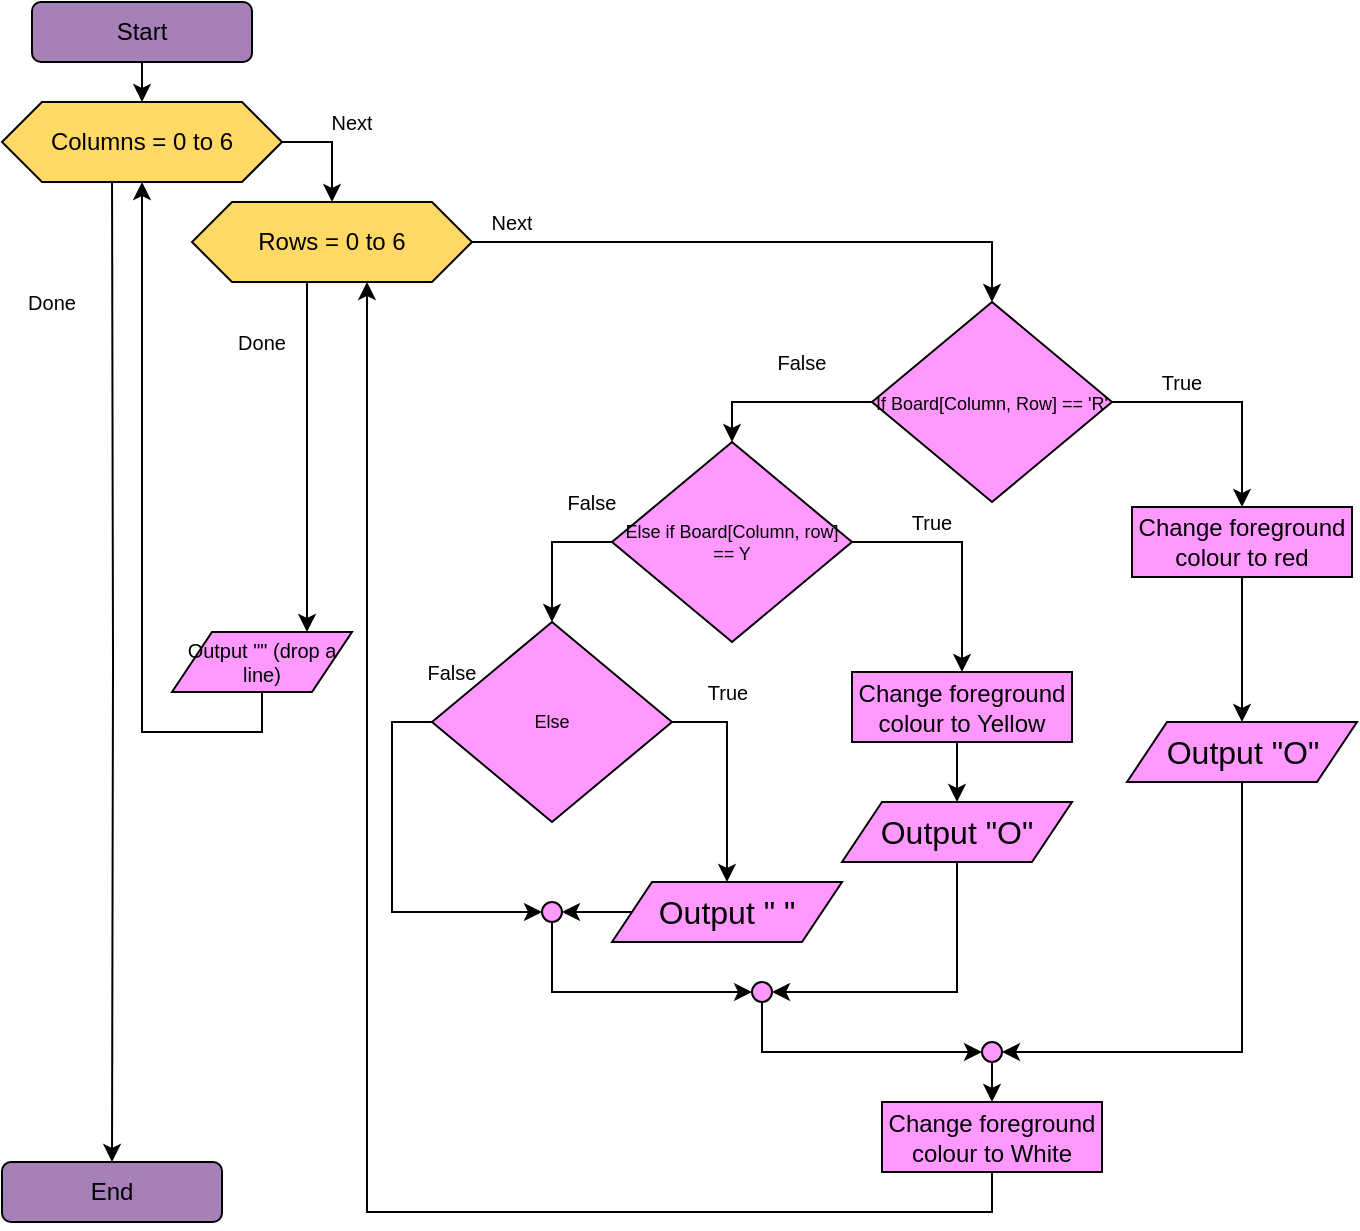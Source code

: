 <mxfile version="20.6.0" type="github">
  <diagram id="jHPnAUvbDJYtsTV62TXz" name="Page-1">
    <mxGraphModel dx="1571" dy="624" grid="1" gridSize="10" guides="1" tooltips="1" connect="1" arrows="1" fold="1" page="1" pageScale="1" pageWidth="827" pageHeight="1169" math="0" shadow="0">
      <root>
        <mxCell id="0" />
        <mxCell id="1" parent="0" />
        <mxCell id="Uqwm9wRIdumsvEmr9oCn-4" style="edgeStyle=orthogonalEdgeStyle;rounded=0;orthogonalLoop=1;jettySize=auto;html=1;exitX=0.5;exitY=1;exitDx=0;exitDy=0;entryX=0.5;entryY=0;entryDx=0;entryDy=0;" parent="1" source="Uqwm9wRIdumsvEmr9oCn-1" target="Uqwm9wRIdumsvEmr9oCn-2" edge="1">
          <mxGeometry relative="1" as="geometry" />
        </mxCell>
        <mxCell id="Uqwm9wRIdumsvEmr9oCn-1" value="Start" style="rounded=1;whiteSpace=wrap;html=1;fillColor=#A680B8;" parent="1" vertex="1">
          <mxGeometry x="120" y="240" width="110" height="30" as="geometry" />
        </mxCell>
        <mxCell id="Uqwm9wRIdumsvEmr9oCn-6" style="edgeStyle=orthogonalEdgeStyle;rounded=0;orthogonalLoop=1;jettySize=auto;html=1;exitX=1;exitY=0.5;exitDx=0;exitDy=0;entryX=0.5;entryY=0;entryDx=0;entryDy=0;" parent="1" source="Uqwm9wRIdumsvEmr9oCn-2" target="Uqwm9wRIdumsvEmr9oCn-3" edge="1">
          <mxGeometry relative="1" as="geometry" />
        </mxCell>
        <mxCell id="Uqwm9wRIdumsvEmr9oCn-51" style="edgeStyle=orthogonalEdgeStyle;rounded=0;orthogonalLoop=1;jettySize=auto;html=1;entryX=0.5;entryY=0;entryDx=0;entryDy=0;fontSize=10;" parent="1" target="Uqwm9wRIdumsvEmr9oCn-50" edge="1">
          <mxGeometry relative="1" as="geometry">
            <mxPoint x="160" y="320" as="sourcePoint" />
          </mxGeometry>
        </mxCell>
        <mxCell id="Uqwm9wRIdumsvEmr9oCn-2" value="Columns = 0 to 6" style="shape=hexagon;perimeter=hexagonPerimeter2;whiteSpace=wrap;html=1;fixedSize=1;fillColor=#FFD966;" parent="1" vertex="1">
          <mxGeometry x="105" y="290" width="140" height="40" as="geometry" />
        </mxCell>
        <mxCell id="Uqwm9wRIdumsvEmr9oCn-8" value="" style="edgeStyle=orthogonalEdgeStyle;rounded=0;orthogonalLoop=1;jettySize=auto;html=1;entryX=0.5;entryY=0;entryDx=0;entryDy=0;" parent="1" source="Uqwm9wRIdumsvEmr9oCn-3" target="Uqwm9wRIdumsvEmr9oCn-7" edge="1">
          <mxGeometry relative="1" as="geometry" />
        </mxCell>
        <mxCell id="Uqwm9wRIdumsvEmr9oCn-48" style="edgeStyle=orthogonalEdgeStyle;rounded=0;orthogonalLoop=1;jettySize=auto;html=1;fontSize=10;entryX=0.75;entryY=0;entryDx=0;entryDy=0;exitX=0.375;exitY=0;exitDx=0;exitDy=0;startArrow=none;" parent="1" source="Uqwm9wRIdumsvEmr9oCn-3" target="Uqwm9wRIdumsvEmr9oCn-47" edge="1">
          <mxGeometry relative="1" as="geometry">
            <mxPoint x="238" y="370" as="sourcePoint" />
            <mxPoint x="243" y="570" as="targetPoint" />
            <Array as="points">
              <mxPoint x="225" y="340" />
              <mxPoint x="225" y="370" />
              <mxPoint x="257" y="370" />
            </Array>
          </mxGeometry>
        </mxCell>
        <mxCell id="Uqwm9wRIdumsvEmr9oCn-3" value="Rows = 0 to 6" style="shape=hexagon;perimeter=hexagonPerimeter2;whiteSpace=wrap;html=1;fixedSize=1;fillColor=#FFD966;" parent="1" vertex="1">
          <mxGeometry x="200" y="340" width="140" height="40" as="geometry" />
        </mxCell>
        <mxCell id="Uqwm9wRIdumsvEmr9oCn-13" style="edgeStyle=orthogonalEdgeStyle;rounded=0;orthogonalLoop=1;jettySize=auto;html=1;exitX=0;exitY=0.5;exitDx=0;exitDy=0;entryX=0.5;entryY=0;entryDx=0;entryDy=0;fontSize=9;" parent="1" source="Uqwm9wRIdumsvEmr9oCn-7" target="Uqwm9wRIdumsvEmr9oCn-10" edge="1">
          <mxGeometry relative="1" as="geometry" />
        </mxCell>
        <mxCell id="Uqwm9wRIdumsvEmr9oCn-16" value="" style="edgeStyle=orthogonalEdgeStyle;rounded=0;orthogonalLoop=1;jettySize=auto;html=1;fontSize=9;startArrow=none;exitX=1;exitY=0.5;exitDx=0;exitDy=0;" parent="1" source="Uqwm9wRIdumsvEmr9oCn-7" target="Uqwm9wRIdumsvEmr9oCn-15" edge="1">
          <mxGeometry relative="1" as="geometry" />
        </mxCell>
        <mxCell id="Uqwm9wRIdumsvEmr9oCn-7" value="&lt;font style=&quot;font-size: 9px;&quot;&gt;If Board[Column, Row] == &#39;R&#39;&lt;/font&gt;" style="rhombus;whiteSpace=wrap;html=1;fillColor=#FF99FF;" parent="1" vertex="1">
          <mxGeometry x="540" y="390" width="120" height="100" as="geometry" />
        </mxCell>
        <mxCell id="Uqwm9wRIdumsvEmr9oCn-42" style="edgeStyle=orthogonalEdgeStyle;rounded=0;orthogonalLoop=1;jettySize=auto;html=1;exitX=0.5;exitY=1;exitDx=0;exitDy=0;entryX=1;entryY=0.5;entryDx=0;entryDy=0;fontSize=12;" parent="1" source="Uqwm9wRIdumsvEmr9oCn-9" target="Uqwm9wRIdumsvEmr9oCn-38" edge="1">
          <mxGeometry relative="1" as="geometry" />
        </mxCell>
        <mxCell id="Uqwm9wRIdumsvEmr9oCn-9" value="&lt;font size=&quot;3&quot;&gt;Output &quot;O&quot;&lt;/font&gt;" style="shape=parallelogram;perimeter=parallelogramPerimeter;whiteSpace=wrap;html=1;fixedSize=1;fontSize=9;fillColor=#FF99FF;" parent="1" vertex="1">
          <mxGeometry x="667.5" y="600" width="115" height="30" as="geometry" />
        </mxCell>
        <mxCell id="Uqwm9wRIdumsvEmr9oCn-14" style="edgeStyle=orthogonalEdgeStyle;rounded=0;orthogonalLoop=1;jettySize=auto;html=1;exitX=0;exitY=0.5;exitDx=0;exitDy=0;entryX=0.5;entryY=0;entryDx=0;entryDy=0;fontSize=9;" parent="1" source="Uqwm9wRIdumsvEmr9oCn-10" target="Uqwm9wRIdumsvEmr9oCn-11" edge="1">
          <mxGeometry relative="1" as="geometry" />
        </mxCell>
        <mxCell id="Uqwm9wRIdumsvEmr9oCn-21" style="edgeStyle=orthogonalEdgeStyle;rounded=0;orthogonalLoop=1;jettySize=auto;html=1;exitX=1;exitY=0.5;exitDx=0;exitDy=0;entryX=0.5;entryY=0;entryDx=0;entryDy=0;fontSize=12;startArrow=none;" parent="1" source="Uqwm9wRIdumsvEmr9oCn-10" target="Uqwm9wRIdumsvEmr9oCn-20" edge="1">
          <mxGeometry relative="1" as="geometry" />
        </mxCell>
        <mxCell id="Uqwm9wRIdumsvEmr9oCn-10" value="Else if Board[Column, row] == Y" style="rhombus;whiteSpace=wrap;html=1;fillColor=#FF99FF;fontSize=9;" parent="1" vertex="1">
          <mxGeometry x="410" y="460" width="120" height="100" as="geometry" />
        </mxCell>
        <mxCell id="Uqwm9wRIdumsvEmr9oCn-25" style="edgeStyle=orthogonalEdgeStyle;rounded=0;orthogonalLoop=1;jettySize=auto;html=1;exitX=1;exitY=0.5;exitDx=0;exitDy=0;entryX=0.5;entryY=0;entryDx=0;entryDy=0;fontSize=12;" parent="1" source="Uqwm9wRIdumsvEmr9oCn-11" target="Uqwm9wRIdumsvEmr9oCn-24" edge="1">
          <mxGeometry relative="1" as="geometry" />
        </mxCell>
        <mxCell id="Uqwm9wRIdumsvEmr9oCn-27" style="edgeStyle=orthogonalEdgeStyle;rounded=0;orthogonalLoop=1;jettySize=auto;html=1;exitX=0;exitY=0.5;exitDx=0;exitDy=0;entryX=0;entryY=0.5;entryDx=0;entryDy=0;fontSize=12;" parent="1" source="Uqwm9wRIdumsvEmr9oCn-11" target="Uqwm9wRIdumsvEmr9oCn-26" edge="1">
          <mxGeometry relative="1" as="geometry" />
        </mxCell>
        <mxCell id="Uqwm9wRIdumsvEmr9oCn-11" value="Else" style="rhombus;whiteSpace=wrap;html=1;fillColor=#FF99FF;fontSize=9;" parent="1" vertex="1">
          <mxGeometry x="320" y="550" width="120" height="100" as="geometry" />
        </mxCell>
        <mxCell id="Uqwm9wRIdumsvEmr9oCn-17" style="edgeStyle=orthogonalEdgeStyle;rounded=0;orthogonalLoop=1;jettySize=auto;html=1;exitX=0.5;exitY=1;exitDx=0;exitDy=0;entryX=0.5;entryY=0;entryDx=0;entryDy=0;fontSize=9;" parent="1" source="Uqwm9wRIdumsvEmr9oCn-15" target="Uqwm9wRIdumsvEmr9oCn-9" edge="1">
          <mxGeometry relative="1" as="geometry" />
        </mxCell>
        <mxCell id="Uqwm9wRIdumsvEmr9oCn-15" value="Change foreground colour to red" style="whiteSpace=wrap;html=1;fillColor=#FF99FF;" parent="1" vertex="1">
          <mxGeometry x="670" y="492.5" width="110" height="35" as="geometry" />
        </mxCell>
        <mxCell id="Uqwm9wRIdumsvEmr9oCn-23" style="edgeStyle=orthogonalEdgeStyle;rounded=0;orthogonalLoop=1;jettySize=auto;html=1;exitX=0.5;exitY=1;exitDx=0;exitDy=0;entryX=0.5;entryY=0;entryDx=0;entryDy=0;fontSize=12;" parent="1" source="Uqwm9wRIdumsvEmr9oCn-20" target="Uqwm9wRIdumsvEmr9oCn-22" edge="1">
          <mxGeometry relative="1" as="geometry" />
        </mxCell>
        <mxCell id="Uqwm9wRIdumsvEmr9oCn-20" value="Change foreground colour to Yellow" style="whiteSpace=wrap;html=1;fillColor=#FF99FF;" parent="1" vertex="1">
          <mxGeometry x="530" y="575" width="110" height="35" as="geometry" />
        </mxCell>
        <mxCell id="Uqwm9wRIdumsvEmr9oCn-37" style="edgeStyle=orthogonalEdgeStyle;rounded=0;orthogonalLoop=1;jettySize=auto;html=1;exitX=0.5;exitY=1;exitDx=0;exitDy=0;entryX=1;entryY=0.5;entryDx=0;entryDy=0;fontSize=12;" parent="1" source="Uqwm9wRIdumsvEmr9oCn-22" target="Uqwm9wRIdumsvEmr9oCn-33" edge="1">
          <mxGeometry relative="1" as="geometry" />
        </mxCell>
        <mxCell id="Uqwm9wRIdumsvEmr9oCn-22" value="&lt;font size=&quot;3&quot;&gt;Output &quot;O&quot;&lt;/font&gt;" style="shape=parallelogram;perimeter=parallelogramPerimeter;whiteSpace=wrap;html=1;fixedSize=1;fontSize=9;fillColor=#FF99FF;" parent="1" vertex="1">
          <mxGeometry x="525" y="640" width="115" height="30" as="geometry" />
        </mxCell>
        <mxCell id="Uqwm9wRIdumsvEmr9oCn-28" style="edgeStyle=orthogonalEdgeStyle;rounded=0;orthogonalLoop=1;jettySize=auto;html=1;exitX=0;exitY=0.5;exitDx=0;exitDy=0;entryX=1;entryY=0.5;entryDx=0;entryDy=0;fontSize=12;" parent="1" source="Uqwm9wRIdumsvEmr9oCn-24" target="Uqwm9wRIdumsvEmr9oCn-26" edge="1">
          <mxGeometry relative="1" as="geometry" />
        </mxCell>
        <mxCell id="Uqwm9wRIdumsvEmr9oCn-24" value="&lt;font size=&quot;3&quot;&gt;Output &quot; &quot;&lt;/font&gt;" style="shape=parallelogram;perimeter=parallelogramPerimeter;whiteSpace=wrap;html=1;fixedSize=1;fontSize=9;fillColor=#FF99FF;" parent="1" vertex="1">
          <mxGeometry x="410" y="680" width="115" height="30" as="geometry" />
        </mxCell>
        <mxCell id="Uqwm9wRIdumsvEmr9oCn-34" style="edgeStyle=orthogonalEdgeStyle;rounded=0;orthogonalLoop=1;jettySize=auto;html=1;exitX=0.5;exitY=1;exitDx=0;exitDy=0;entryX=0;entryY=0.5;entryDx=0;entryDy=0;fontSize=12;" parent="1" source="Uqwm9wRIdumsvEmr9oCn-26" target="Uqwm9wRIdumsvEmr9oCn-33" edge="1">
          <mxGeometry relative="1" as="geometry" />
        </mxCell>
        <mxCell id="Uqwm9wRIdumsvEmr9oCn-26" value="" style="ellipse;whiteSpace=wrap;html=1;aspect=fixed;fontSize=12;fillColor=#FF99FF;" parent="1" vertex="1">
          <mxGeometry x="375" y="690" width="10" height="10" as="geometry" />
        </mxCell>
        <mxCell id="Uqwm9wRIdumsvEmr9oCn-39" style="edgeStyle=orthogonalEdgeStyle;rounded=0;orthogonalLoop=1;jettySize=auto;html=1;exitX=0.5;exitY=1;exitDx=0;exitDy=0;entryX=0;entryY=0.5;entryDx=0;entryDy=0;fontSize=12;" parent="1" source="Uqwm9wRIdumsvEmr9oCn-33" target="Uqwm9wRIdumsvEmr9oCn-38" edge="1">
          <mxGeometry relative="1" as="geometry" />
        </mxCell>
        <mxCell id="Uqwm9wRIdumsvEmr9oCn-33" value="" style="ellipse;whiteSpace=wrap;html=1;aspect=fixed;fontSize=12;fillColor=#FF99FF;" parent="1" vertex="1">
          <mxGeometry x="480" y="730" width="10" height="10" as="geometry" />
        </mxCell>
        <mxCell id="Uqwm9wRIdumsvEmr9oCn-44" style="edgeStyle=orthogonalEdgeStyle;rounded=0;orthogonalLoop=1;jettySize=auto;html=1;exitX=0.5;exitY=1;exitDx=0;exitDy=0;entryX=0.5;entryY=0;entryDx=0;entryDy=0;fontSize=12;" parent="1" source="Uqwm9wRIdumsvEmr9oCn-38" target="Uqwm9wRIdumsvEmr9oCn-43" edge="1">
          <mxGeometry relative="1" as="geometry" />
        </mxCell>
        <mxCell id="Uqwm9wRIdumsvEmr9oCn-38" value="" style="ellipse;whiteSpace=wrap;html=1;aspect=fixed;fontSize=12;fillColor=#FF99FF;" parent="1" vertex="1">
          <mxGeometry x="595" y="760" width="10" height="10" as="geometry" />
        </mxCell>
        <mxCell id="Uqwm9wRIdumsvEmr9oCn-45" style="edgeStyle=orthogonalEdgeStyle;rounded=0;orthogonalLoop=1;jettySize=auto;html=1;exitX=0.5;exitY=1;exitDx=0;exitDy=0;entryX=0.625;entryY=1;entryDx=0;entryDy=0;fontSize=12;" parent="1" source="Uqwm9wRIdumsvEmr9oCn-43" target="Uqwm9wRIdumsvEmr9oCn-3" edge="1">
          <mxGeometry relative="1" as="geometry" />
        </mxCell>
        <mxCell id="Uqwm9wRIdumsvEmr9oCn-43" value="Change foreground colour to White" style="whiteSpace=wrap;html=1;fillColor=#FF99FF;" parent="1" vertex="1">
          <mxGeometry x="545" y="790" width="110" height="35" as="geometry" />
        </mxCell>
        <mxCell id="Uqwm9wRIdumsvEmr9oCn-49" style="edgeStyle=orthogonalEdgeStyle;rounded=0;orthogonalLoop=1;jettySize=auto;html=1;exitX=0.5;exitY=1;exitDx=0;exitDy=0;entryX=0.5;entryY=1;entryDx=0;entryDy=0;fontSize=10;" parent="1" source="Uqwm9wRIdumsvEmr9oCn-47" target="Uqwm9wRIdumsvEmr9oCn-2" edge="1">
          <mxGeometry relative="1" as="geometry">
            <Array as="points">
              <mxPoint x="235" y="605" />
              <mxPoint x="175" y="605" />
            </Array>
          </mxGeometry>
        </mxCell>
        <mxCell id="Uqwm9wRIdumsvEmr9oCn-47" value="&lt;font style=&quot;font-size: 10px;&quot;&gt;Output &quot;&quot; (drop a line)&lt;/font&gt;" style="shape=parallelogram;perimeter=parallelogramPerimeter;whiteSpace=wrap;html=1;fixedSize=1;fontSize=9;fillColor=#FF99FF;" parent="1" vertex="1">
          <mxGeometry x="190" y="555" width="90" height="30" as="geometry" />
        </mxCell>
        <mxCell id="Uqwm9wRIdumsvEmr9oCn-50" value="End" style="rounded=1;whiteSpace=wrap;html=1;fillColor=#A680B8;" parent="1" vertex="1">
          <mxGeometry x="105" y="820" width="110" height="30" as="geometry" />
        </mxCell>
        <UserObject label="Next&lt;span style=&quot;color: rgba(0, 0, 0, 0); font-family: monospace; font-size: 0px; text-align: start;&quot;&gt;%3CmxGraphModel%3E%3Croot%3E%3CmxCell%20id%3D%220%22%2F%3E%3CmxCell%20id%3D%221%22%20parent%3D%220%22%2F%3E%3CmxCell%20id%3D%222%22%20value%3D%22Start%22%20style%3D%22rounded%3D1%3BwhiteSpace%3Dwrap%3Bhtml%3D1%3BfillColor%3D%23A680B8%3B%22%20vertex%3D%221%22%20parent%3D%221%22%3E%3CmxGeometry%20x%3D%22120%22%20y%3D%22240%22%20width%3D%22110%22%20height%3D%2230%22%20as%3D%22geometry%22%2F%3E%3C%2FmxCell%3E%3C%2Froot%3E%3C%2FmxGraphModel%3E&lt;/span&gt;" placeholders="1" name="Variable" id="Uqwm9wRIdumsvEmr9oCn-52">
          <mxCell style="text;html=1;strokeColor=none;fillColor=none;align=center;verticalAlign=middle;whiteSpace=wrap;overflow=hidden;fontSize=10;" parent="1" vertex="1">
            <mxGeometry x="240" y="290" width="80" height="20" as="geometry" />
          </mxCell>
        </UserObject>
        <UserObject label="Next&lt;span style=&quot;color: rgba(0, 0, 0, 0); font-family: monospace; font-size: 0px; text-align: start;&quot;&gt;%3CmxGraphModel%3E%3Croot%3E%3CmxCell%20id%3D%220%22%2F%3E%3CmxCell%20id%3D%221%22%20parent%3D%220%22%2F%3E%3CmxCell%20id%3D%222%22%20value%3D%22Start%22%20style%3D%22rounded%3D1%3BwhiteSpace%3Dwrap%3Bhtml%3D1%3BfillColor%3D%23A680B8%3B%22%20vertex%3D%221%22%20parent%3D%221%22%3E%3CmxGeometry%20x%3D%22120%22%20y%3D%22240%22%20width%3D%22110%22%20height%3D%2230%22%20as%3D%22geometry%22%2F%3E%3C%2FmxCell%3E%3C%2Froot%3E%3C%2FmxGraphModel%3E&lt;/span&gt;" placeholders="1" name="Variable" id="Uqwm9wRIdumsvEmr9oCn-53">
          <mxCell style="text;html=1;strokeColor=none;fillColor=none;align=center;verticalAlign=middle;whiteSpace=wrap;overflow=hidden;fontSize=10;" parent="1" vertex="1">
            <mxGeometry x="320" y="340" width="80" height="20" as="geometry" />
          </mxCell>
        </UserObject>
        <UserObject label="True" placeholders="1" name="Variable" id="Uqwm9wRIdumsvEmr9oCn-54">
          <mxCell style="text;html=1;strokeColor=none;fillColor=none;align=center;verticalAlign=middle;whiteSpace=wrap;overflow=hidden;fontSize=10;" parent="1" vertex="1">
            <mxGeometry x="655" y="420" width="80" height="20" as="geometry" />
          </mxCell>
        </UserObject>
        <UserObject label="True" placeholders="1" name="Variable" id="Uqwm9wRIdumsvEmr9oCn-56">
          <mxCell style="text;html=1;strokeColor=none;fillColor=none;align=center;verticalAlign=middle;whiteSpace=wrap;overflow=hidden;fontSize=10;" parent="1" vertex="1">
            <mxGeometry x="530" y="490" width="80" height="20" as="geometry" />
          </mxCell>
        </UserObject>
        <UserObject label="True" placeholders="1" name="Variable" id="Uqwm9wRIdumsvEmr9oCn-58">
          <mxCell style="text;html=1;strokeColor=none;fillColor=none;align=center;verticalAlign=middle;whiteSpace=wrap;overflow=hidden;fontSize=10;" parent="1" vertex="1">
            <mxGeometry x="427.5" y="575" width="80" height="20" as="geometry" />
          </mxCell>
        </UserObject>
        <UserObject label="False" placeholders="1" name="Variable" id="Uqwm9wRIdumsvEmr9oCn-59">
          <mxCell style="text;html=1;strokeColor=none;fillColor=none;align=center;verticalAlign=middle;whiteSpace=wrap;overflow=hidden;fontSize=10;" parent="1" vertex="1">
            <mxGeometry x="465" y="410" width="80" height="20" as="geometry" />
          </mxCell>
        </UserObject>
        <UserObject label="False" placeholders="1" name="Variable" id="Uqwm9wRIdumsvEmr9oCn-60">
          <mxCell style="text;html=1;strokeColor=none;fillColor=none;align=center;verticalAlign=middle;whiteSpace=wrap;overflow=hidden;fontSize=10;" parent="1" vertex="1">
            <mxGeometry x="360" y="480" width="80" height="20" as="geometry" />
          </mxCell>
        </UserObject>
        <UserObject label="False" placeholders="1" name="Variable" id="Uqwm9wRIdumsvEmr9oCn-62">
          <mxCell style="text;html=1;strokeColor=none;fillColor=none;align=center;verticalAlign=middle;whiteSpace=wrap;overflow=hidden;fontSize=10;" parent="1" vertex="1">
            <mxGeometry x="290" y="565" width="80" height="20" as="geometry" />
          </mxCell>
        </UserObject>
        <UserObject label="Done" placeholders="1" name="Variable" id="Uqwm9wRIdumsvEmr9oCn-64">
          <mxCell style="text;html=1;strokeColor=none;fillColor=none;align=center;verticalAlign=middle;whiteSpace=wrap;overflow=hidden;fontSize=10;" parent="1" vertex="1">
            <mxGeometry x="195" y="400" width="80" height="20" as="geometry" />
          </mxCell>
        </UserObject>
        <UserObject label="Done" placeholders="1" name="Variable" id="Uqwm9wRIdumsvEmr9oCn-67">
          <mxCell style="text;html=1;strokeColor=none;fillColor=none;align=center;verticalAlign=middle;whiteSpace=wrap;overflow=hidden;fontSize=10;" parent="1" vertex="1">
            <mxGeometry x="110" y="380" width="40" height="20" as="geometry" />
          </mxCell>
        </UserObject>
      </root>
    </mxGraphModel>
  </diagram>
</mxfile>
